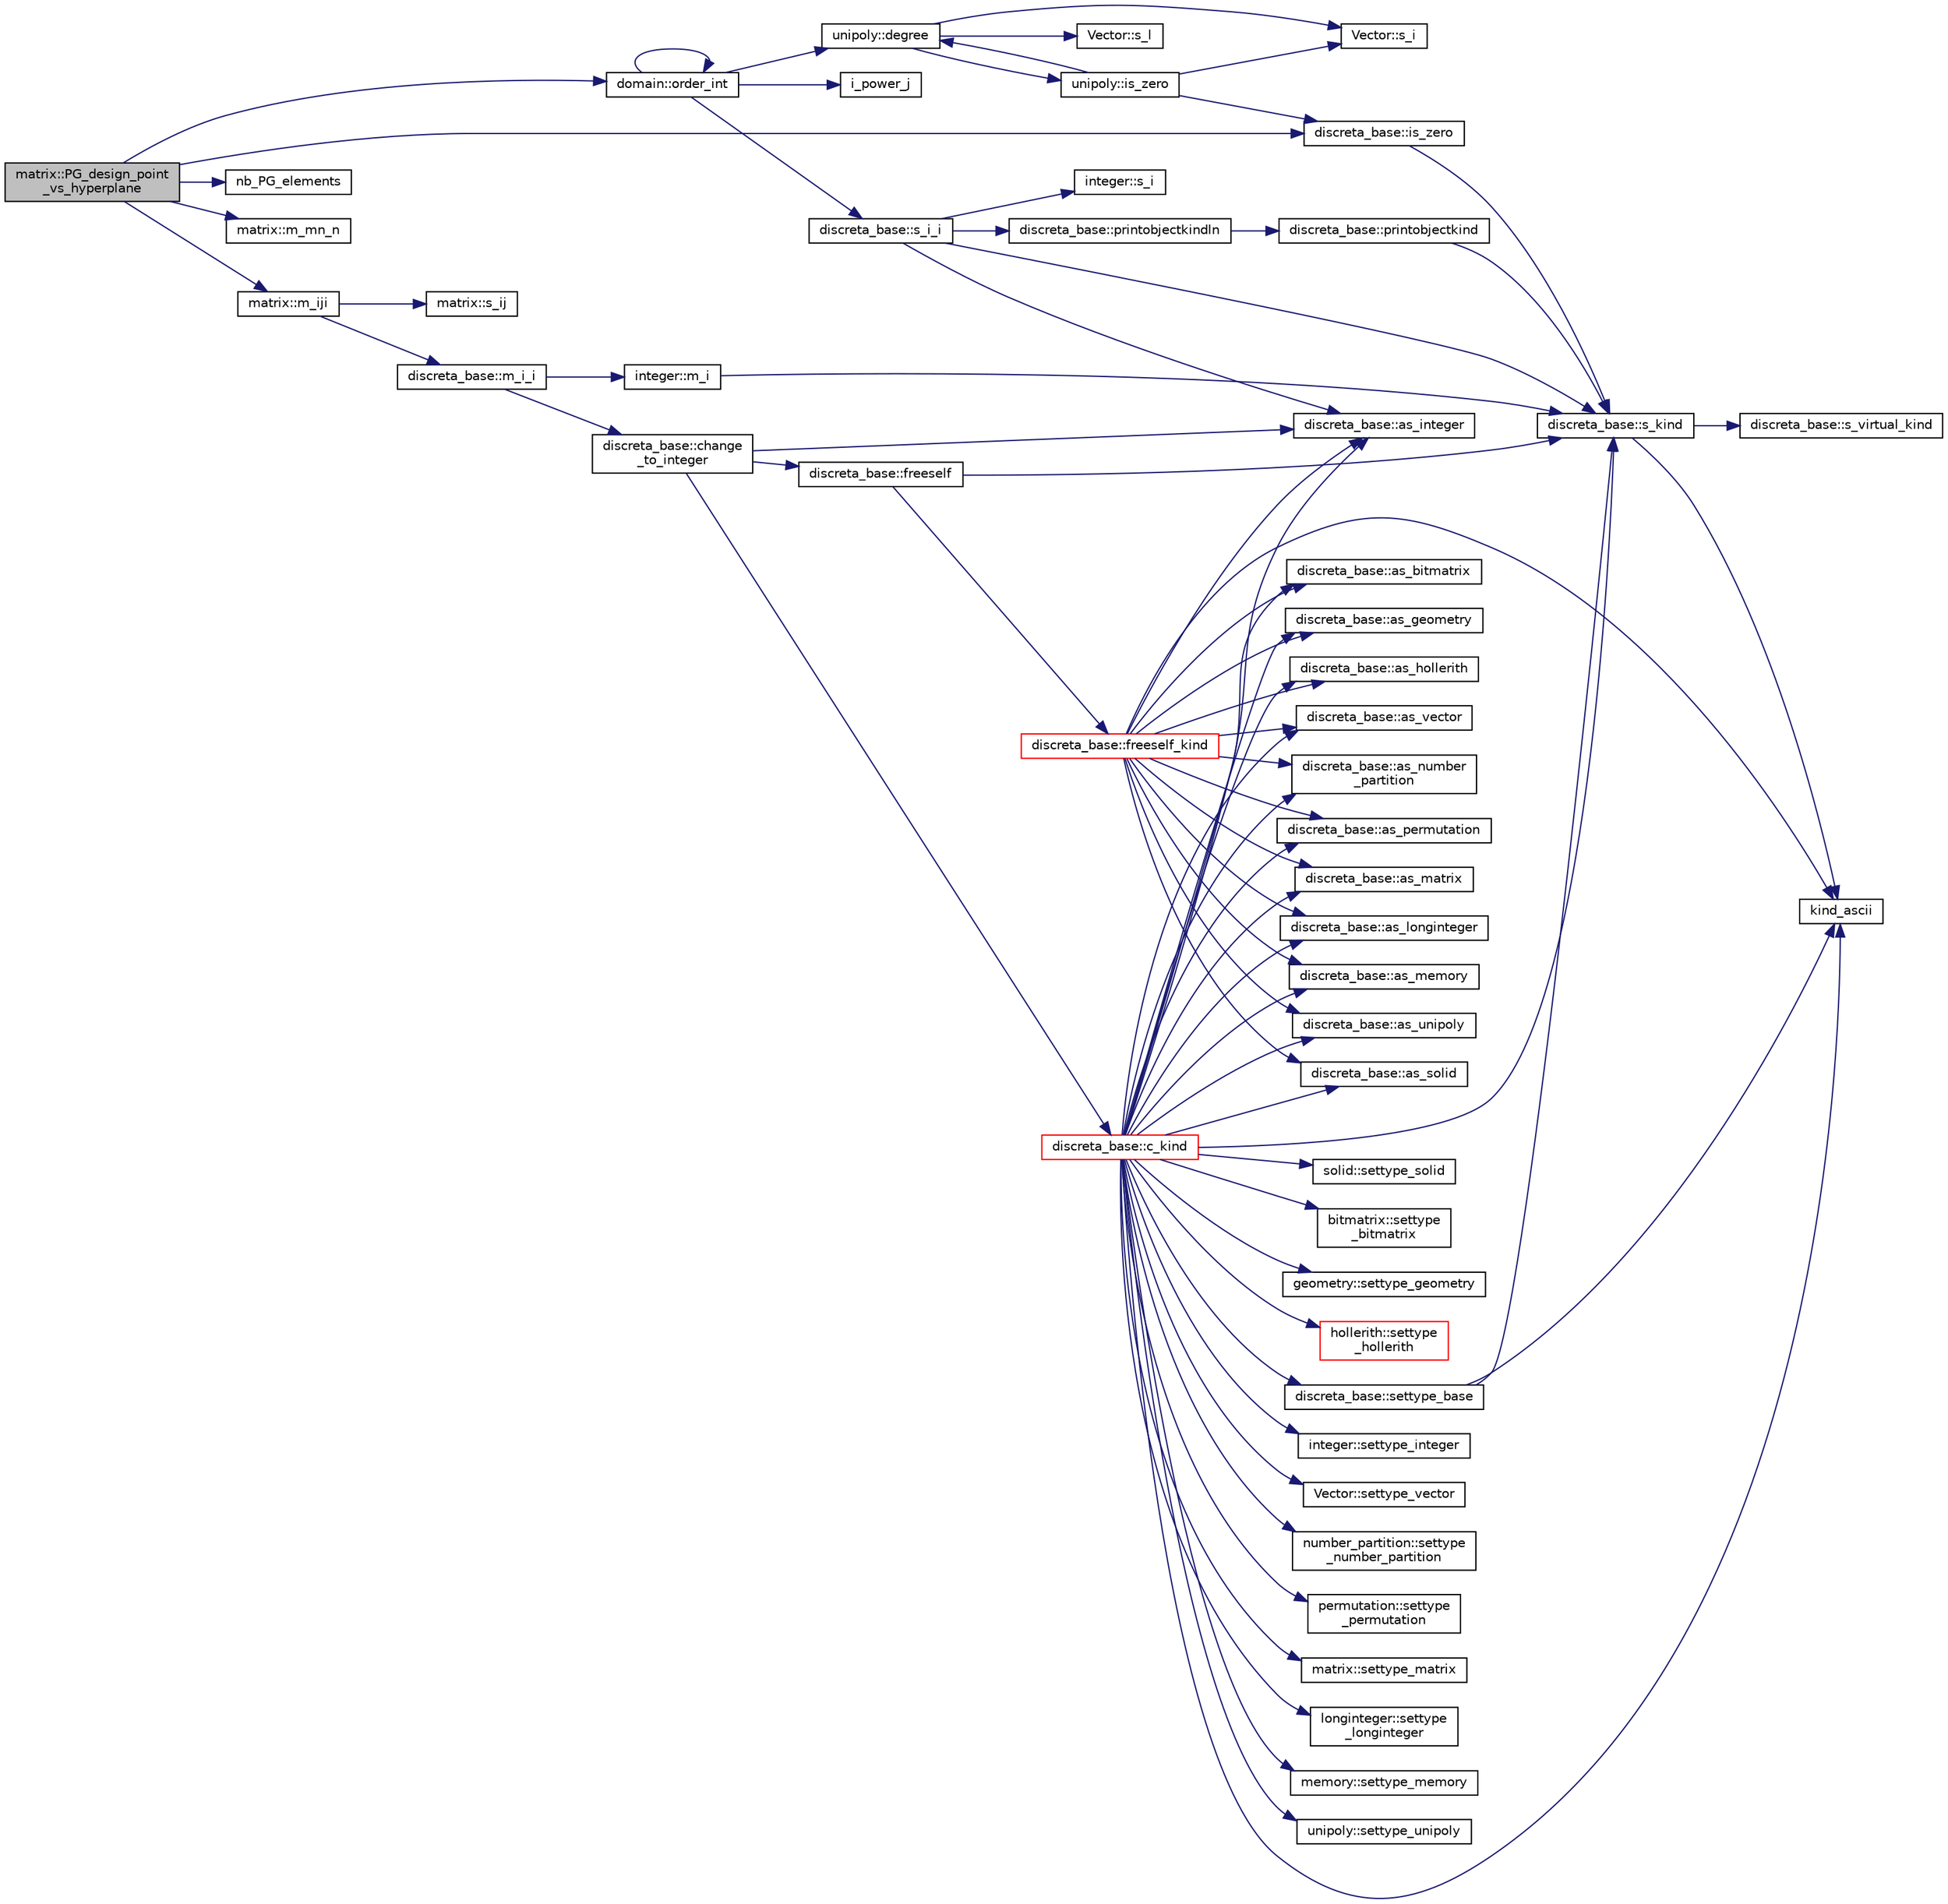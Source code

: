 digraph "matrix::PG_design_point_vs_hyperplane"
{
  edge [fontname="Helvetica",fontsize="10",labelfontname="Helvetica",labelfontsize="10"];
  node [fontname="Helvetica",fontsize="10",shape=record];
  rankdir="LR";
  Node1291 [label="matrix::PG_design_point\l_vs_hyperplane",height=0.2,width=0.4,color="black", fillcolor="grey75", style="filled", fontcolor="black"];
  Node1291 -> Node1292 [color="midnightblue",fontsize="10",style="solid",fontname="Helvetica"];
  Node1292 [label="domain::order_int",height=0.2,width=0.4,color="black", fillcolor="white", style="filled",URL="$de/d3b/classdomain.html#aa8dcedfd93e3a8db0069a08b9f0bfff7"];
  Node1292 -> Node1293 [color="midnightblue",fontsize="10",style="solid",fontname="Helvetica"];
  Node1293 [label="discreta_base::s_i_i",height=0.2,width=0.4,color="black", fillcolor="white", style="filled",URL="$d7/d71/classdiscreta__base.html#aadb92c01fbe69b3034b0214b33fbc735"];
  Node1293 -> Node1294 [color="midnightblue",fontsize="10",style="solid",fontname="Helvetica"];
  Node1294 [label="discreta_base::s_kind",height=0.2,width=0.4,color="black", fillcolor="white", style="filled",URL="$d7/d71/classdiscreta__base.html#a8a830025c74adbbc3362418a7c2ba157"];
  Node1294 -> Node1295 [color="midnightblue",fontsize="10",style="solid",fontname="Helvetica"];
  Node1295 [label="discreta_base::s_virtual_kind",height=0.2,width=0.4,color="black", fillcolor="white", style="filled",URL="$d7/d71/classdiscreta__base.html#a52778a6d6943a468be083d0785d418fb"];
  Node1294 -> Node1296 [color="midnightblue",fontsize="10",style="solid",fontname="Helvetica"];
  Node1296 [label="kind_ascii",height=0.2,width=0.4,color="black", fillcolor="white", style="filled",URL="$d9/d60/discreta_8h.html#ad0ce825a9f29bc6cec27e1b64cfe27bf"];
  Node1293 -> Node1297 [color="midnightblue",fontsize="10",style="solid",fontname="Helvetica"];
  Node1297 [label="discreta_base::printobjectkindln",height=0.2,width=0.4,color="black", fillcolor="white", style="filled",URL="$d7/d71/classdiscreta__base.html#a677ccc8f392ebedde05e453f8cf59559"];
  Node1297 -> Node1298 [color="midnightblue",fontsize="10",style="solid",fontname="Helvetica"];
  Node1298 [label="discreta_base::printobjectkind",height=0.2,width=0.4,color="black", fillcolor="white", style="filled",URL="$d7/d71/classdiscreta__base.html#aa75a1314aa706909b029664944904231"];
  Node1298 -> Node1294 [color="midnightblue",fontsize="10",style="solid",fontname="Helvetica"];
  Node1293 -> Node1299 [color="midnightblue",fontsize="10",style="solid",fontname="Helvetica"];
  Node1299 [label="discreta_base::as_integer",height=0.2,width=0.4,color="black", fillcolor="white", style="filled",URL="$d7/d71/classdiscreta__base.html#a00d7691eaf874fd283d942692fe8dd26"];
  Node1293 -> Node1300 [color="midnightblue",fontsize="10",style="solid",fontname="Helvetica"];
  Node1300 [label="integer::s_i",height=0.2,width=0.4,color="black", fillcolor="white", style="filled",URL="$d0/de5/classinteger.html#adf28e9f94d4c844adaa950deeb80b904"];
  Node1292 -> Node1292 [color="midnightblue",fontsize="10",style="solid",fontname="Helvetica"];
  Node1292 -> Node1301 [color="midnightblue",fontsize="10",style="solid",fontname="Helvetica"];
  Node1301 [label="unipoly::degree",height=0.2,width=0.4,color="black", fillcolor="white", style="filled",URL="$d1/d89/classunipoly.html#ab2b9692ea17ce32c0c8f2cc246517e37"];
  Node1301 -> Node1302 [color="midnightblue",fontsize="10",style="solid",fontname="Helvetica"];
  Node1302 [label="Vector::s_l",height=0.2,width=0.4,color="black", fillcolor="white", style="filled",URL="$d5/db2/class_vector.html#ad2dc082288f858d22a528832289e0704"];
  Node1301 -> Node1303 [color="midnightblue",fontsize="10",style="solid",fontname="Helvetica"];
  Node1303 [label="Vector::s_i",height=0.2,width=0.4,color="black", fillcolor="white", style="filled",URL="$d5/db2/class_vector.html#a1c4fe1752523df8119f70dd550244871"];
  Node1301 -> Node1304 [color="midnightblue",fontsize="10",style="solid",fontname="Helvetica"];
  Node1304 [label="unipoly::is_zero",height=0.2,width=0.4,color="black", fillcolor="white", style="filled",URL="$d1/d89/classunipoly.html#a7bff4146466929655bf2bcfd42c682cf"];
  Node1304 -> Node1301 [color="midnightblue",fontsize="10",style="solid",fontname="Helvetica"];
  Node1304 -> Node1303 [color="midnightblue",fontsize="10",style="solid",fontname="Helvetica"];
  Node1304 -> Node1305 [color="midnightblue",fontsize="10",style="solid",fontname="Helvetica"];
  Node1305 [label="discreta_base::is_zero",height=0.2,width=0.4,color="black", fillcolor="white", style="filled",URL="$d7/d71/classdiscreta__base.html#ac75f6bdc1ba1b406e26cf921adfd9864"];
  Node1305 -> Node1294 [color="midnightblue",fontsize="10",style="solid",fontname="Helvetica"];
  Node1292 -> Node1306 [color="midnightblue",fontsize="10",style="solid",fontname="Helvetica"];
  Node1306 [label="i_power_j",height=0.2,width=0.4,color="black", fillcolor="white", style="filled",URL="$de/dc5/algebra__and__number__theory_8h.html#a39b321523e8957d701618bb5cac542b5"];
  Node1291 -> Node1307 [color="midnightblue",fontsize="10",style="solid",fontname="Helvetica"];
  Node1307 [label="nb_PG_elements",height=0.2,width=0.4,color="black", fillcolor="white", style="filled",URL="$d4/d67/geometry_8h.html#ada56c56cb5c7b39553dc0391f2df1cee"];
  Node1291 -> Node1308 [color="midnightblue",fontsize="10",style="solid",fontname="Helvetica"];
  Node1308 [label="matrix::m_mn_n",height=0.2,width=0.4,color="black", fillcolor="white", style="filled",URL="$d1/d8d/classmatrix.html#ae9a8cf19bd93428639950725edbd2271"];
  Node1291 -> Node1305 [color="midnightblue",fontsize="10",style="solid",fontname="Helvetica"];
  Node1291 -> Node1309 [color="midnightblue",fontsize="10",style="solid",fontname="Helvetica"];
  Node1309 [label="matrix::m_iji",height=0.2,width=0.4,color="black", fillcolor="white", style="filled",URL="$d1/d8d/classmatrix.html#a8cece141dbb3d39e94933c8da46dbd50"];
  Node1309 -> Node1310 [color="midnightblue",fontsize="10",style="solid",fontname="Helvetica"];
  Node1310 [label="matrix::s_ij",height=0.2,width=0.4,color="black", fillcolor="white", style="filled",URL="$d1/d8d/classmatrix.html#ab36f1b3abd2df280224c50c9debb57df"];
  Node1309 -> Node1311 [color="midnightblue",fontsize="10",style="solid",fontname="Helvetica"];
  Node1311 [label="discreta_base::m_i_i",height=0.2,width=0.4,color="black", fillcolor="white", style="filled",URL="$d7/d71/classdiscreta__base.html#aa231464a9d4bc233f66608021c9ad997"];
  Node1311 -> Node1312 [color="midnightblue",fontsize="10",style="solid",fontname="Helvetica"];
  Node1312 [label="discreta_base::change\l_to_integer",height=0.2,width=0.4,color="black", fillcolor="white", style="filled",URL="$d7/d71/classdiscreta__base.html#a58a5a5bd8f8e6f2dd7b4483b66dc7bb9"];
  Node1312 -> Node1313 [color="midnightblue",fontsize="10",style="solid",fontname="Helvetica"];
  Node1313 [label="discreta_base::freeself",height=0.2,width=0.4,color="black", fillcolor="white", style="filled",URL="$d7/d71/classdiscreta__base.html#a9a3c9501a562293b5667c11b9174d6e5"];
  Node1313 -> Node1314 [color="midnightblue",fontsize="10",style="solid",fontname="Helvetica"];
  Node1314 [label="discreta_base::freeself_kind",height=0.2,width=0.4,color="red", fillcolor="white", style="filled",URL="$d7/d71/classdiscreta__base.html#a63a23ada2165b3838fab719ed458cec8"];
  Node1314 -> Node1299 [color="midnightblue",fontsize="10",style="solid",fontname="Helvetica"];
  Node1314 -> Node1318 [color="midnightblue",fontsize="10",style="solid",fontname="Helvetica"];
  Node1318 [label="discreta_base::as_vector",height=0.2,width=0.4,color="black", fillcolor="white", style="filled",URL="$d7/d71/classdiscreta__base.html#a7bdd6cae39c380b128ee9e17e42cf020"];
  Node1314 -> Node1321 [color="midnightblue",fontsize="10",style="solid",fontname="Helvetica"];
  Node1321 [label="discreta_base::as_number\l_partition",height=0.2,width=0.4,color="black", fillcolor="white", style="filled",URL="$d7/d71/classdiscreta__base.html#a307aa09de0e925d46697707968ffab00"];
  Node1314 -> Node1323 [color="midnightblue",fontsize="10",style="solid",fontname="Helvetica"];
  Node1323 [label="discreta_base::as_permutation",height=0.2,width=0.4,color="black", fillcolor="white", style="filled",URL="$d7/d71/classdiscreta__base.html#aa4e72f36a82984239b12ae831e131098"];
  Node1314 -> Node1325 [color="midnightblue",fontsize="10",style="solid",fontname="Helvetica"];
  Node1325 [label="discreta_base::as_matrix",height=0.2,width=0.4,color="black", fillcolor="white", style="filled",URL="$d7/d71/classdiscreta__base.html#ae4d7f56d917a4707b838fbffde6467ff"];
  Node1314 -> Node1328 [color="midnightblue",fontsize="10",style="solid",fontname="Helvetica"];
  Node1328 [label="discreta_base::as_longinteger",height=0.2,width=0.4,color="black", fillcolor="white", style="filled",URL="$d7/d71/classdiscreta__base.html#a20a094639eb711b10c8694c51937f7cd"];
  Node1314 -> Node1331 [color="midnightblue",fontsize="10",style="solid",fontname="Helvetica"];
  Node1331 [label="discreta_base::as_memory",height=0.2,width=0.4,color="black", fillcolor="white", style="filled",URL="$d7/d71/classdiscreta__base.html#ad94b2d7dce0cd4fa22db57f6e79c4bd2"];
  Node1314 -> Node1333 [color="midnightblue",fontsize="10",style="solid",fontname="Helvetica"];
  Node1333 [label="discreta_base::as_unipoly",height=0.2,width=0.4,color="black", fillcolor="white", style="filled",URL="$d7/d71/classdiscreta__base.html#ad50d8027f039fe5c2478cddb243adc9d"];
  Node1314 -> Node1335 [color="midnightblue",fontsize="10",style="solid",fontname="Helvetica"];
  Node1335 [label="discreta_base::as_solid",height=0.2,width=0.4,color="black", fillcolor="white", style="filled",URL="$d7/d71/classdiscreta__base.html#a1fc5f2b85ec97ab0a69dd64903c970a5"];
  Node1314 -> Node1337 [color="midnightblue",fontsize="10",style="solid",fontname="Helvetica"];
  Node1337 [label="discreta_base::as_bitmatrix",height=0.2,width=0.4,color="black", fillcolor="white", style="filled",URL="$d7/d71/classdiscreta__base.html#a071ad54ea8ef6c9d1d15f532e5a76df6"];
  Node1314 -> Node1339 [color="midnightblue",fontsize="10",style="solid",fontname="Helvetica"];
  Node1339 [label="discreta_base::as_geometry",height=0.2,width=0.4,color="black", fillcolor="white", style="filled",URL="$d7/d71/classdiscreta__base.html#a38fc7b4cdd830703e9d87354b79bc5c8"];
  Node1314 -> Node1341 [color="midnightblue",fontsize="10",style="solid",fontname="Helvetica"];
  Node1341 [label="discreta_base::as_hollerith",height=0.2,width=0.4,color="black", fillcolor="white", style="filled",URL="$d7/d71/classdiscreta__base.html#a3e66f82711f314710107e2f29e589690"];
  Node1314 -> Node1296 [color="midnightblue",fontsize="10",style="solid",fontname="Helvetica"];
  Node1313 -> Node1294 [color="midnightblue",fontsize="10",style="solid",fontname="Helvetica"];
  Node1312 -> Node1355 [color="midnightblue",fontsize="10",style="solid",fontname="Helvetica"];
  Node1355 [label="discreta_base::c_kind",height=0.2,width=0.4,color="red", fillcolor="white", style="filled",URL="$d7/d71/classdiscreta__base.html#adc2ff61589c2d083688e7a43f333cb62"];
  Node1355 -> Node1356 [color="midnightblue",fontsize="10",style="solid",fontname="Helvetica"];
  Node1356 [label="discreta_base::settype_base",height=0.2,width=0.4,color="black", fillcolor="white", style="filled",URL="$d7/d71/classdiscreta__base.html#a4f42899a89447d1c3993ea07c38f8ad4"];
  Node1356 -> Node1294 [color="midnightblue",fontsize="10",style="solid",fontname="Helvetica"];
  Node1356 -> Node1296 [color="midnightblue",fontsize="10",style="solid",fontname="Helvetica"];
  Node1355 -> Node1299 [color="midnightblue",fontsize="10",style="solid",fontname="Helvetica"];
  Node1355 -> Node1357 [color="midnightblue",fontsize="10",style="solid",fontname="Helvetica"];
  Node1357 [label="integer::settype_integer",height=0.2,width=0.4,color="black", fillcolor="white", style="filled",URL="$d0/de5/classinteger.html#a6265c65ef311229acd513d748faba796"];
  Node1355 -> Node1318 [color="midnightblue",fontsize="10",style="solid",fontname="Helvetica"];
  Node1355 -> Node1358 [color="midnightblue",fontsize="10",style="solid",fontname="Helvetica"];
  Node1358 [label="Vector::settype_vector",height=0.2,width=0.4,color="black", fillcolor="white", style="filled",URL="$d5/db2/class_vector.html#a34e0d00b18c051f23904a8429fa6c8b4"];
  Node1355 -> Node1321 [color="midnightblue",fontsize="10",style="solid",fontname="Helvetica"];
  Node1355 -> Node1359 [color="midnightblue",fontsize="10",style="solid",fontname="Helvetica"];
  Node1359 [label="number_partition::settype\l_number_partition",height=0.2,width=0.4,color="black", fillcolor="white", style="filled",URL="$df/d50/classnumber__partition.html#a3aaec1b557758f643ffc8555bbc358be"];
  Node1355 -> Node1323 [color="midnightblue",fontsize="10",style="solid",fontname="Helvetica"];
  Node1355 -> Node1360 [color="midnightblue",fontsize="10",style="solid",fontname="Helvetica"];
  Node1360 [label="permutation::settype\l_permutation",height=0.2,width=0.4,color="black", fillcolor="white", style="filled",URL="$d0/d08/classpermutation.html#af1eea29f86195cede9562e444664c28c"];
  Node1355 -> Node1325 [color="midnightblue",fontsize="10",style="solid",fontname="Helvetica"];
  Node1355 -> Node1361 [color="midnightblue",fontsize="10",style="solid",fontname="Helvetica"];
  Node1361 [label="matrix::settype_matrix",height=0.2,width=0.4,color="black", fillcolor="white", style="filled",URL="$d1/d8d/classmatrix.html#a1780283a64a789e4084d792683d276bb"];
  Node1355 -> Node1328 [color="midnightblue",fontsize="10",style="solid",fontname="Helvetica"];
  Node1355 -> Node1362 [color="midnightblue",fontsize="10",style="solid",fontname="Helvetica"];
  Node1362 [label="longinteger::settype\l_longinteger",height=0.2,width=0.4,color="black", fillcolor="white", style="filled",URL="$d3/d71/classlonginteger.html#ae5f811ece8df31b9ff114368a18e1dc5"];
  Node1355 -> Node1331 [color="midnightblue",fontsize="10",style="solid",fontname="Helvetica"];
  Node1355 -> Node1363 [color="midnightblue",fontsize="10",style="solid",fontname="Helvetica"];
  Node1363 [label="memory::settype_memory",height=0.2,width=0.4,color="black", fillcolor="white", style="filled",URL="$d8/d99/classmemory.html#a33aae277f9b8fe36b02e9d5da895451b"];
  Node1355 -> Node1333 [color="midnightblue",fontsize="10",style="solid",fontname="Helvetica"];
  Node1355 -> Node1364 [color="midnightblue",fontsize="10",style="solid",fontname="Helvetica"];
  Node1364 [label="unipoly::settype_unipoly",height=0.2,width=0.4,color="black", fillcolor="white", style="filled",URL="$d1/d89/classunipoly.html#a8db854fcc85c5e1150b1f1b1c005c95b"];
  Node1355 -> Node1335 [color="midnightblue",fontsize="10",style="solid",fontname="Helvetica"];
  Node1355 -> Node1365 [color="midnightblue",fontsize="10",style="solid",fontname="Helvetica"];
  Node1365 [label="solid::settype_solid",height=0.2,width=0.4,color="black", fillcolor="white", style="filled",URL="$d8/def/classsolid.html#a775bd4821f75a8aee4ea3d4335ff90e0"];
  Node1355 -> Node1337 [color="midnightblue",fontsize="10",style="solid",fontname="Helvetica"];
  Node1355 -> Node1366 [color="midnightblue",fontsize="10",style="solid",fontname="Helvetica"];
  Node1366 [label="bitmatrix::settype\l_bitmatrix",height=0.2,width=0.4,color="black", fillcolor="white", style="filled",URL="$de/dc8/classbitmatrix.html#acb571d947f9526665ebbdc0ce3e2a973"];
  Node1355 -> Node1339 [color="midnightblue",fontsize="10",style="solid",fontname="Helvetica"];
  Node1355 -> Node1367 [color="midnightblue",fontsize="10",style="solid",fontname="Helvetica"];
  Node1367 [label="geometry::settype_geometry",height=0.2,width=0.4,color="black", fillcolor="white", style="filled",URL="$da/d44/classgeometry.html#ab4a336baba6a3f56f5ffa053a5be5ba7"];
  Node1355 -> Node1341 [color="midnightblue",fontsize="10",style="solid",fontname="Helvetica"];
  Node1355 -> Node1368 [color="midnightblue",fontsize="10",style="solid",fontname="Helvetica"];
  Node1368 [label="hollerith::settype\l_hollerith",height=0.2,width=0.4,color="red", fillcolor="white", style="filled",URL="$d8/d99/classhollerith.html#a23bbd4acfc88a0e90f1245f243f51f76"];
  Node1355 -> Node1296 [color="midnightblue",fontsize="10",style="solid",fontname="Helvetica"];
  Node1355 -> Node1294 [color="midnightblue",fontsize="10",style="solid",fontname="Helvetica"];
  Node1312 -> Node1299 [color="midnightblue",fontsize="10",style="solid",fontname="Helvetica"];
  Node1311 -> Node1377 [color="midnightblue",fontsize="10",style="solid",fontname="Helvetica"];
  Node1377 [label="integer::m_i",height=0.2,width=0.4,color="black", fillcolor="white", style="filled",URL="$d0/de5/classinteger.html#a869091f0a0f35f5354c8c4a70250e8a9"];
  Node1377 -> Node1294 [color="midnightblue",fontsize="10",style="solid",fontname="Helvetica"];
}

